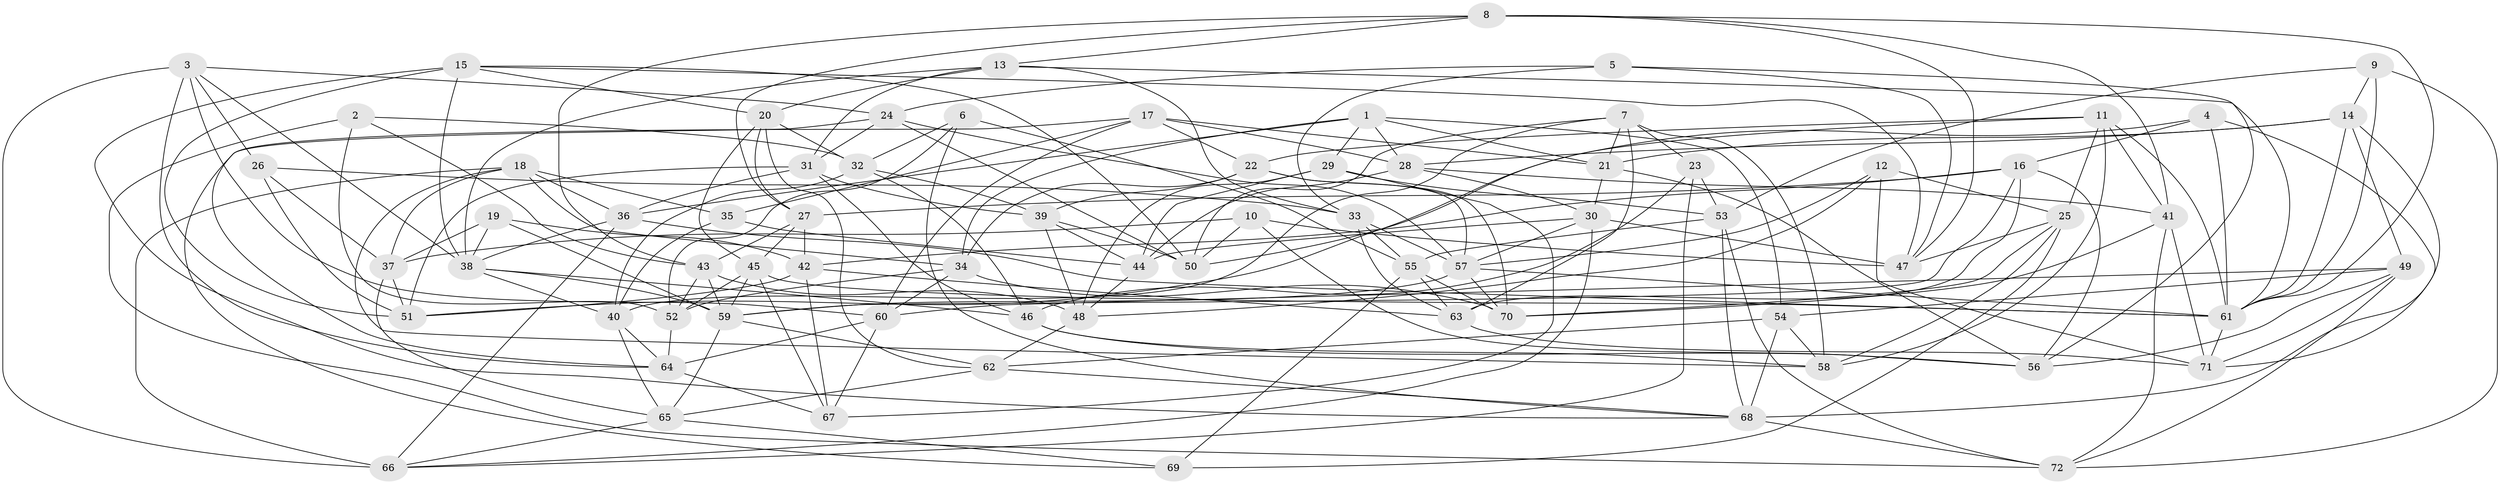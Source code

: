 // original degree distribution, {4: 1.0}
// Generated by graph-tools (version 1.1) at 2025/50/03/09/25 03:50:53]
// undirected, 72 vertices, 208 edges
graph export_dot {
graph [start="1"]
  node [color=gray90,style=filled];
  1;
  2;
  3;
  4;
  5;
  6;
  7;
  8;
  9;
  10;
  11;
  12;
  13;
  14;
  15;
  16;
  17;
  18;
  19;
  20;
  21;
  22;
  23;
  24;
  25;
  26;
  27;
  28;
  29;
  30;
  31;
  32;
  33;
  34;
  35;
  36;
  37;
  38;
  39;
  40;
  41;
  42;
  43;
  44;
  45;
  46;
  47;
  48;
  49;
  50;
  51;
  52;
  53;
  54;
  55;
  56;
  57;
  58;
  59;
  60;
  61;
  62;
  63;
  64;
  65;
  66;
  67;
  68;
  69;
  70;
  71;
  72;
  1 -- 21 [weight=1.0];
  1 -- 28 [weight=1.0];
  1 -- 29 [weight=1.0];
  1 -- 34 [weight=1.0];
  1 -- 36 [weight=1.0];
  1 -- 54 [weight=1.0];
  2 -- 32 [weight=1.0];
  2 -- 43 [weight=1.0];
  2 -- 52 [weight=1.0];
  2 -- 72 [weight=1.0];
  3 -- 24 [weight=1.0];
  3 -- 26 [weight=1.0];
  3 -- 38 [weight=1.0];
  3 -- 60 [weight=1.0];
  3 -- 64 [weight=1.0];
  3 -- 66 [weight=1.0];
  4 -- 16 [weight=1.0];
  4 -- 50 [weight=1.0];
  4 -- 61 [weight=1.0];
  4 -- 68 [weight=1.0];
  5 -- 24 [weight=1.0];
  5 -- 33 [weight=1.0];
  5 -- 47 [weight=1.0];
  5 -- 56 [weight=1.0];
  6 -- 32 [weight=1.0];
  6 -- 52 [weight=1.0];
  6 -- 55 [weight=1.0];
  6 -- 68 [weight=1.0];
  7 -- 21 [weight=1.0];
  7 -- 23 [weight=1.0];
  7 -- 40 [weight=1.0];
  7 -- 50 [weight=1.0];
  7 -- 58 [weight=1.0];
  7 -- 63 [weight=1.0];
  8 -- 13 [weight=1.0];
  8 -- 27 [weight=1.0];
  8 -- 41 [weight=1.0];
  8 -- 43 [weight=1.0];
  8 -- 47 [weight=1.0];
  8 -- 61 [weight=1.0];
  9 -- 14 [weight=1.0];
  9 -- 53 [weight=1.0];
  9 -- 61 [weight=1.0];
  9 -- 72 [weight=1.0];
  10 -- 37 [weight=1.0];
  10 -- 47 [weight=1.0];
  10 -- 50 [weight=1.0];
  10 -- 56 [weight=1.0];
  11 -- 22 [weight=1.0];
  11 -- 25 [weight=1.0];
  11 -- 41 [weight=1.0];
  11 -- 51 [weight=1.0];
  11 -- 58 [weight=1.0];
  11 -- 61 [weight=1.0];
  12 -- 25 [weight=1.0];
  12 -- 48 [weight=1.0];
  12 -- 57 [weight=1.0];
  12 -- 71 [weight=1.0];
  13 -- 20 [weight=1.0];
  13 -- 31 [weight=1.0];
  13 -- 33 [weight=1.0];
  13 -- 38 [weight=1.0];
  13 -- 61 [weight=1.0];
  14 -- 21 [weight=1.0];
  14 -- 28 [weight=1.0];
  14 -- 49 [weight=1.0];
  14 -- 61 [weight=1.0];
  14 -- 71 [weight=1.0];
  15 -- 20 [weight=1.0];
  15 -- 38 [weight=1.0];
  15 -- 47 [weight=1.0];
  15 -- 50 [weight=1.0];
  15 -- 51 [weight=1.0];
  15 -- 68 [weight=1.0];
  16 -- 27 [weight=1.0];
  16 -- 42 [weight=1.0];
  16 -- 56 [weight=1.0];
  16 -- 59 [weight=1.0];
  16 -- 63 [weight=1.0];
  17 -- 21 [weight=1.0];
  17 -- 22 [weight=1.0];
  17 -- 28 [weight=1.0];
  17 -- 35 [weight=1.0];
  17 -- 60 [weight=1.0];
  17 -- 69 [weight=1.0];
  18 -- 34 [weight=1.0];
  18 -- 35 [weight=1.0];
  18 -- 36 [weight=1.0];
  18 -- 37 [weight=1.0];
  18 -- 58 [weight=1.0];
  18 -- 66 [weight=1.0];
  19 -- 37 [weight=1.0];
  19 -- 38 [weight=1.0];
  19 -- 42 [weight=1.0];
  19 -- 59 [weight=1.0];
  20 -- 27 [weight=1.0];
  20 -- 32 [weight=1.0];
  20 -- 45 [weight=1.0];
  20 -- 62 [weight=1.0];
  21 -- 30 [weight=1.0];
  21 -- 56 [weight=1.0];
  22 -- 34 [weight=1.0];
  22 -- 39 [weight=1.0];
  22 -- 57 [weight=1.0];
  22 -- 70 [weight=1.0];
  23 -- 46 [weight=1.0];
  23 -- 53 [weight=1.0];
  23 -- 66 [weight=1.0];
  24 -- 31 [weight=1.0];
  24 -- 50 [weight=1.0];
  24 -- 57 [weight=1.0];
  24 -- 64 [weight=1.0];
  25 -- 47 [weight=1.0];
  25 -- 58 [weight=1.0];
  25 -- 69 [weight=1.0];
  25 -- 70 [weight=1.0];
  26 -- 33 [weight=1.0];
  26 -- 37 [weight=1.0];
  26 -- 51 [weight=1.0];
  27 -- 42 [weight=1.0];
  27 -- 43 [weight=1.0];
  27 -- 45 [weight=1.0];
  28 -- 30 [weight=1.0];
  28 -- 41 [weight=1.0];
  28 -- 44 [weight=1.0];
  29 -- 44 [weight=1.0];
  29 -- 48 [weight=1.0];
  29 -- 53 [weight=1.0];
  29 -- 67 [weight=2.0];
  30 -- 44 [weight=1.0];
  30 -- 47 [weight=1.0];
  30 -- 57 [weight=1.0];
  30 -- 66 [weight=1.0];
  31 -- 36 [weight=1.0];
  31 -- 39 [weight=1.0];
  31 -- 46 [weight=1.0];
  31 -- 51 [weight=1.0];
  32 -- 39 [weight=1.0];
  32 -- 40 [weight=1.0];
  32 -- 46 [weight=1.0];
  33 -- 55 [weight=1.0];
  33 -- 57 [weight=1.0];
  33 -- 63 [weight=1.0];
  34 -- 52 [weight=1.0];
  34 -- 60 [weight=1.0];
  34 -- 70 [weight=1.0];
  35 -- 40 [weight=1.0];
  35 -- 44 [weight=1.0];
  36 -- 38 [weight=1.0];
  36 -- 61 [weight=1.0];
  36 -- 66 [weight=1.0];
  37 -- 51 [weight=1.0];
  37 -- 65 [weight=1.0];
  38 -- 40 [weight=1.0];
  38 -- 46 [weight=1.0];
  38 -- 59 [weight=1.0];
  39 -- 44 [weight=1.0];
  39 -- 48 [weight=1.0];
  39 -- 50 [weight=1.0];
  40 -- 64 [weight=1.0];
  40 -- 65 [weight=1.0];
  41 -- 70 [weight=1.0];
  41 -- 71 [weight=1.0];
  41 -- 72 [weight=1.0];
  42 -- 51 [weight=1.0];
  42 -- 63 [weight=1.0];
  42 -- 67 [weight=1.0];
  43 -- 48 [weight=1.0];
  43 -- 52 [weight=1.0];
  43 -- 59 [weight=1.0];
  44 -- 48 [weight=1.0];
  45 -- 52 [weight=1.0];
  45 -- 59 [weight=1.0];
  45 -- 61 [weight=1.0];
  45 -- 67 [weight=1.0];
  46 -- 56 [weight=1.0];
  46 -- 58 [weight=1.0];
  48 -- 62 [weight=1.0];
  49 -- 54 [weight=1.0];
  49 -- 56 [weight=1.0];
  49 -- 60 [weight=1.0];
  49 -- 71 [weight=1.0];
  49 -- 72 [weight=1.0];
  52 -- 64 [weight=1.0];
  53 -- 55 [weight=1.0];
  53 -- 68 [weight=1.0];
  53 -- 72 [weight=1.0];
  54 -- 58 [weight=1.0];
  54 -- 62 [weight=1.0];
  54 -- 68 [weight=2.0];
  55 -- 63 [weight=1.0];
  55 -- 69 [weight=1.0];
  55 -- 70 [weight=1.0];
  57 -- 59 [weight=1.0];
  57 -- 61 [weight=1.0];
  57 -- 70 [weight=1.0];
  59 -- 62 [weight=1.0];
  59 -- 65 [weight=1.0];
  60 -- 64 [weight=1.0];
  60 -- 67 [weight=1.0];
  61 -- 71 [weight=1.0];
  62 -- 65 [weight=1.0];
  62 -- 68 [weight=1.0];
  63 -- 71 [weight=1.0];
  64 -- 67 [weight=1.0];
  65 -- 66 [weight=1.0];
  65 -- 69 [weight=1.0];
  68 -- 72 [weight=1.0];
}
